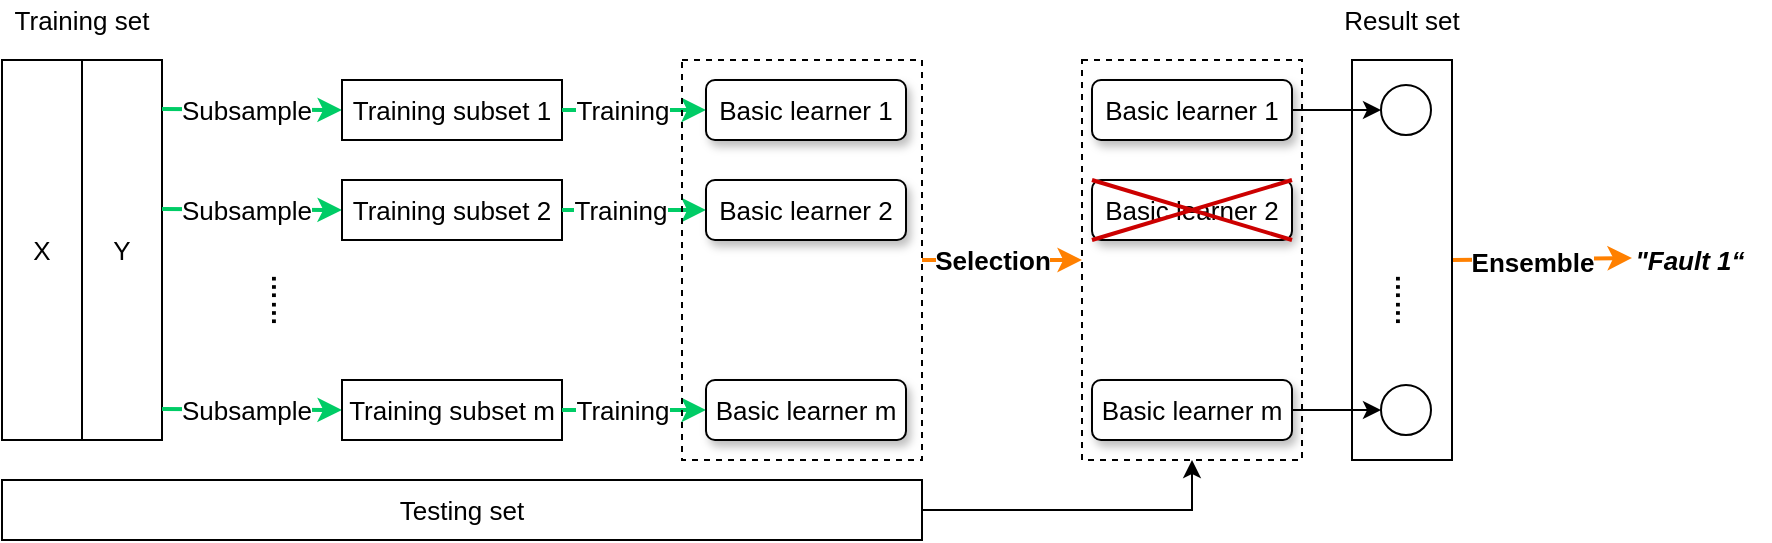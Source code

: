 <mxfile version="14.6.3" type="github">
  <diagram id="gDV3JUtJa1Z1yFQs2iVZ" name="Page-1">
    <mxGraphModel dx="1221" dy="579" grid="1" gridSize="10" guides="1" tooltips="1" connect="1" arrows="1" fold="1" page="1" pageScale="1" pageWidth="827" pageHeight="1169" math="0" shadow="0">
      <root>
        <mxCell id="0" />
        <mxCell id="1" parent="0" />
        <mxCell id="xXM20Fc9H08a8rNJvv0S-2" value="X" style="rounded=0;whiteSpace=wrap;html=1;fontSize=13;" vertex="1" parent="1">
          <mxGeometry x="80" y="70" width="40" height="190" as="geometry" />
        </mxCell>
        <mxCell id="xXM20Fc9H08a8rNJvv0S-3" value="Y" style="rounded=0;whiteSpace=wrap;html=1;fontSize=13;" vertex="1" parent="1">
          <mxGeometry x="120" y="70" width="40" height="190" as="geometry" />
        </mxCell>
        <mxCell id="xXM20Fc9H08a8rNJvv0S-7" value="" style="endArrow=classic;html=1;strokeColor=#00CC66;fontSize=13;strokeWidth=2;" edge="1" parent="1">
          <mxGeometry relative="1" as="geometry">
            <mxPoint x="160" y="94.5" as="sourcePoint" />
            <mxPoint x="250" y="95" as="targetPoint" />
          </mxGeometry>
        </mxCell>
        <mxCell id="xXM20Fc9H08a8rNJvv0S-8" value="Subsample" style="edgeLabel;resizable=0;html=1;align=center;verticalAlign=middle;fontSize=13;" connectable="0" vertex="1" parent="xXM20Fc9H08a8rNJvv0S-7">
          <mxGeometry relative="1" as="geometry">
            <mxPoint x="-3" as="offset" />
          </mxGeometry>
        </mxCell>
        <mxCell id="xXM20Fc9H08a8rNJvv0S-9" value="" style="endArrow=classic;html=1;strokeColor=#00CC66;fontSize=13;strokeWidth=2;" edge="1" parent="1">
          <mxGeometry relative="1" as="geometry">
            <mxPoint x="160" y="144.5" as="sourcePoint" />
            <mxPoint x="250" y="145" as="targetPoint" />
          </mxGeometry>
        </mxCell>
        <mxCell id="xXM20Fc9H08a8rNJvv0S-10" value="Subsample" style="edgeLabel;resizable=0;html=1;align=center;verticalAlign=middle;fontSize=13;" connectable="0" vertex="1" parent="xXM20Fc9H08a8rNJvv0S-9">
          <mxGeometry relative="1" as="geometry">
            <mxPoint x="-3" as="offset" />
          </mxGeometry>
        </mxCell>
        <mxCell id="xXM20Fc9H08a8rNJvv0S-14" value="&lt;b style=&quot;font-size: 13px;&quot;&gt;……&lt;/b&gt;" style="text;html=1;strokeColor=none;fillColor=none;align=center;verticalAlign=middle;whiteSpace=wrap;rounded=0;rotation=90;fontSize=13;" vertex="1" parent="1">
          <mxGeometry x="200" y="180" width="40" height="20" as="geometry" />
        </mxCell>
        <mxCell id="xXM20Fc9H08a8rNJvv0S-15" value="Training set" style="text;html=1;strokeColor=none;fillColor=none;align=center;verticalAlign=middle;whiteSpace=wrap;rounded=0;fontSize=13;" vertex="1" parent="1">
          <mxGeometry x="80" y="40" width="80" height="20" as="geometry" />
        </mxCell>
        <mxCell id="xXM20Fc9H08a8rNJvv0S-16" value="Training subset 1" style="rounded=0;whiteSpace=wrap;html=1;fontSize=13;" vertex="1" parent="1">
          <mxGeometry x="250" y="80" width="110" height="30" as="geometry" />
        </mxCell>
        <mxCell id="xXM20Fc9H08a8rNJvv0S-19" value="Training subset 2" style="rounded=0;whiteSpace=wrap;html=1;fontSize=13;" vertex="1" parent="1">
          <mxGeometry x="250" y="130" width="110" height="30" as="geometry" />
        </mxCell>
        <mxCell id="xXM20Fc9H08a8rNJvv0S-21" value="" style="endArrow=classic;html=1;entryX=0;entryY=0.5;entryDx=0;entryDy=0;strokeColor=#00CC66;fontSize=13;strokeWidth=2;" edge="1" parent="1" target="xXM20Fc9H08a8rNJvv0S-28">
          <mxGeometry relative="1" as="geometry">
            <mxPoint x="360" y="95" as="sourcePoint" />
            <mxPoint x="450" y="95" as="targetPoint" />
          </mxGeometry>
        </mxCell>
        <mxCell id="xXM20Fc9H08a8rNJvv0S-22" value="Training" style="edgeLabel;resizable=0;html=1;align=center;verticalAlign=middle;fontSize=13;" connectable="0" vertex="1" parent="xXM20Fc9H08a8rNJvv0S-21">
          <mxGeometry relative="1" as="geometry">
            <mxPoint x="-6" as="offset" />
          </mxGeometry>
        </mxCell>
        <mxCell id="xXM20Fc9H08a8rNJvv0S-24" value="" style="endArrow=classic;html=1;entryX=0;entryY=0.5;entryDx=0;entryDy=0;strokeColor=#00CC66;fontSize=13;strokeWidth=2;" edge="1" parent="1" target="xXM20Fc9H08a8rNJvv0S-29">
          <mxGeometry relative="1" as="geometry">
            <mxPoint x="360" y="145" as="sourcePoint" />
            <mxPoint x="450" y="145" as="targetPoint" />
          </mxGeometry>
        </mxCell>
        <mxCell id="xXM20Fc9H08a8rNJvv0S-25" value="Training" style="edgeLabel;resizable=0;html=1;align=center;verticalAlign=middle;fontSize=13;" connectable="0" vertex="1" parent="xXM20Fc9H08a8rNJvv0S-24">
          <mxGeometry relative="1" as="geometry">
            <mxPoint x="-7" as="offset" />
          </mxGeometry>
        </mxCell>
        <mxCell id="xXM20Fc9H08a8rNJvv0S-28" value="Basic learner 1" style="rounded=1;whiteSpace=wrap;html=1;shadow=1;fontSize=13;" vertex="1" parent="1">
          <mxGeometry x="432" y="80" width="100" height="30" as="geometry" />
        </mxCell>
        <mxCell id="xXM20Fc9H08a8rNJvv0S-29" value="Basic learner 2" style="rounded=1;whiteSpace=wrap;html=1;shadow=1;fontSize=13;" vertex="1" parent="1">
          <mxGeometry x="432" y="130" width="100" height="30" as="geometry" />
        </mxCell>
        <mxCell id="xXM20Fc9H08a8rNJvv0S-30" value="" style="endArrow=classic;html=1;strokeColor=#00CC66;fontSize=13;strokeWidth=2;" edge="1" parent="1">
          <mxGeometry relative="1" as="geometry">
            <mxPoint x="160" y="244.5" as="sourcePoint" />
            <mxPoint x="250" y="245" as="targetPoint" />
          </mxGeometry>
        </mxCell>
        <mxCell id="xXM20Fc9H08a8rNJvv0S-31" value="Subsample" style="edgeLabel;resizable=0;html=1;align=center;verticalAlign=middle;fontSize=13;" connectable="0" vertex="1" parent="xXM20Fc9H08a8rNJvv0S-30">
          <mxGeometry relative="1" as="geometry">
            <mxPoint x="-3" as="offset" />
          </mxGeometry>
        </mxCell>
        <mxCell id="xXM20Fc9H08a8rNJvv0S-32" value="Training subset m" style="rounded=0;whiteSpace=wrap;html=1;fontSize=13;" vertex="1" parent="1">
          <mxGeometry x="250" y="230" width="110" height="30" as="geometry" />
        </mxCell>
        <mxCell id="xXM20Fc9H08a8rNJvv0S-33" value="" style="endArrow=classic;html=1;entryX=0;entryY=0.5;entryDx=0;entryDy=0;strokeColor=#00CC66;fontSize=13;strokeWidth=2;" edge="1" parent="1" target="xXM20Fc9H08a8rNJvv0S-35">
          <mxGeometry relative="1" as="geometry">
            <mxPoint x="360" y="245" as="sourcePoint" />
            <mxPoint x="450" y="245" as="targetPoint" />
          </mxGeometry>
        </mxCell>
        <mxCell id="xXM20Fc9H08a8rNJvv0S-34" value="Training" style="edgeLabel;resizable=0;html=1;align=center;verticalAlign=middle;fontSize=13;" connectable="0" vertex="1" parent="xXM20Fc9H08a8rNJvv0S-33">
          <mxGeometry relative="1" as="geometry">
            <mxPoint x="-6" as="offset" />
          </mxGeometry>
        </mxCell>
        <mxCell id="xXM20Fc9H08a8rNJvv0S-35" value="Basic learner m" style="rounded=1;whiteSpace=wrap;html=1;shadow=1;fontSize=13;" vertex="1" parent="1">
          <mxGeometry x="432" y="230" width="100" height="30" as="geometry" />
        </mxCell>
        <mxCell id="xXM20Fc9H08a8rNJvv0S-47" style="edgeStyle=orthogonalEdgeStyle;rounded=0;orthogonalLoop=1;jettySize=auto;html=1;entryX=0.5;entryY=1;entryDx=0;entryDy=0;strokeColor=#000000;strokeWidth=1;fontSize=13;" edge="1" parent="1" source="xXM20Fc9H08a8rNJvv0S-36" target="xXM20Fc9H08a8rNJvv0S-46">
          <mxGeometry relative="1" as="geometry" />
        </mxCell>
        <mxCell id="xXM20Fc9H08a8rNJvv0S-36" value="Testing set" style="rounded=0;whiteSpace=wrap;html=1;shadow=0;fontSize=13;" vertex="1" parent="1">
          <mxGeometry x="80" y="280" width="460" height="30" as="geometry" />
        </mxCell>
        <mxCell id="xXM20Fc9H08a8rNJvv0S-37" value="Basic learner 1" style="rounded=1;whiteSpace=wrap;html=1;shadow=1;fontSize=13;" vertex="1" parent="1">
          <mxGeometry x="625" y="80" width="100" height="30" as="geometry" />
        </mxCell>
        <mxCell id="xXM20Fc9H08a8rNJvv0S-38" value="Basic learner 2" style="rounded=1;whiteSpace=wrap;html=1;shadow=1;fontSize=13;" vertex="1" parent="1">
          <mxGeometry x="625" y="130" width="100" height="30" as="geometry" />
        </mxCell>
        <mxCell id="xXM20Fc9H08a8rNJvv0S-39" value="Basic learner m" style="rounded=1;whiteSpace=wrap;html=1;shadow=1;fontSize=13;" vertex="1" parent="1">
          <mxGeometry x="625" y="230" width="100" height="30" as="geometry" />
        </mxCell>
        <mxCell id="xXM20Fc9H08a8rNJvv0S-40" value="" style="endArrow=none;html=1;exitX=0;exitY=1;exitDx=0;exitDy=0;entryX=1;entryY=0;entryDx=0;entryDy=0;strokeColor=#CC0000;strokeWidth=2;fontSize=13;" edge="1" parent="1" source="xXM20Fc9H08a8rNJvv0S-38" target="xXM20Fc9H08a8rNJvv0S-38">
          <mxGeometry width="50" height="50" relative="1" as="geometry">
            <mxPoint x="675" y="240" as="sourcePoint" />
            <mxPoint x="725" y="190" as="targetPoint" />
          </mxGeometry>
        </mxCell>
        <mxCell id="xXM20Fc9H08a8rNJvv0S-41" value="" style="endArrow=none;html=1;entryX=0;entryY=0;entryDx=0;entryDy=0;exitX=1;exitY=1;exitDx=0;exitDy=0;strokeColor=#CC0000;strokeWidth=2;fontSize=13;" edge="1" parent="1" source="xXM20Fc9H08a8rNJvv0S-38" target="xXM20Fc9H08a8rNJvv0S-38">
          <mxGeometry width="50" height="50" relative="1" as="geometry">
            <mxPoint x="635" y="220" as="sourcePoint" />
            <mxPoint x="685" y="170" as="targetPoint" />
          </mxGeometry>
        </mxCell>
        <mxCell id="xXM20Fc9H08a8rNJvv0S-42" value="" style="rounded=0;whiteSpace=wrap;html=1;shadow=0;fillColor=none;dashed=1;fontSize=13;" vertex="1" parent="1">
          <mxGeometry x="420" y="70" width="120" height="200" as="geometry" />
        </mxCell>
        <mxCell id="xXM20Fc9H08a8rNJvv0S-43" value="" style="endArrow=classic;html=1;strokeWidth=2;exitX=1;exitY=0.5;exitDx=0;exitDy=0;entryX=0;entryY=0.5;entryDx=0;entryDy=0;strokeColor=#FF8000;fontSize=13;" edge="1" parent="1" source="xXM20Fc9H08a8rNJvv0S-42" target="xXM20Fc9H08a8rNJvv0S-46">
          <mxGeometry relative="1" as="geometry">
            <mxPoint x="570" y="170" as="sourcePoint" />
            <mxPoint x="640" y="170" as="targetPoint" />
          </mxGeometry>
        </mxCell>
        <mxCell id="xXM20Fc9H08a8rNJvv0S-44" value="Selection" style="edgeLabel;resizable=0;html=1;align=center;verticalAlign=middle;fontSize=13;fontStyle=1" connectable="0" vertex="1" parent="xXM20Fc9H08a8rNJvv0S-43">
          <mxGeometry relative="1" as="geometry">
            <mxPoint x="-5" as="offset" />
          </mxGeometry>
        </mxCell>
        <mxCell id="xXM20Fc9H08a8rNJvv0S-46" value="" style="rounded=0;whiteSpace=wrap;html=1;shadow=0;fillColor=none;dashed=1;fontSize=13;" vertex="1" parent="1">
          <mxGeometry x="620" y="70" width="110" height="200" as="geometry" />
        </mxCell>
        <mxCell id="xXM20Fc9H08a8rNJvv0S-48" value="" style="ellipse;whiteSpace=wrap;html=1;aspect=fixed;shadow=0;fontSize=13;" vertex="1" parent="1">
          <mxGeometry x="769.5" y="82.5" width="25" height="25" as="geometry" />
        </mxCell>
        <mxCell id="xXM20Fc9H08a8rNJvv0S-49" value="" style="ellipse;whiteSpace=wrap;html=1;aspect=fixed;shadow=0;fontSize=13;" vertex="1" parent="1">
          <mxGeometry x="769.5" y="232.5" width="25" height="25" as="geometry" />
        </mxCell>
        <mxCell id="xXM20Fc9H08a8rNJvv0S-50" value="" style="endArrow=classic;html=1;strokeColor=#000000;strokeWidth=1;exitX=1;exitY=0.5;exitDx=0;exitDy=0;entryX=0;entryY=0.5;entryDx=0;entryDy=0;fontSize=13;" edge="1" parent="1" source="xXM20Fc9H08a8rNJvv0S-37" target="xXM20Fc9H08a8rNJvv0S-48">
          <mxGeometry width="50" height="50" relative="1" as="geometry">
            <mxPoint x="780" y="80" as="sourcePoint" />
            <mxPoint x="740" as="targetPoint" />
          </mxGeometry>
        </mxCell>
        <mxCell id="xXM20Fc9H08a8rNJvv0S-51" value="" style="endArrow=classic;html=1;strokeColor=#000000;strokeWidth=1;exitX=1;exitY=0.5;exitDx=0;exitDy=0;entryX=0;entryY=0.5;entryDx=0;entryDy=0;fontSize=13;" edge="1" parent="1" source="xXM20Fc9H08a8rNJvv0S-39" target="xXM20Fc9H08a8rNJvv0S-49">
          <mxGeometry width="50" height="50" relative="1" as="geometry">
            <mxPoint x="740" y="330" as="sourcePoint" />
            <mxPoint x="790" y="280" as="targetPoint" />
          </mxGeometry>
        </mxCell>
        <mxCell id="xXM20Fc9H08a8rNJvv0S-53" value="&lt;b style=&quot;font-size: 13px;&quot;&gt;……&lt;/b&gt;" style="text;html=1;strokeColor=none;fillColor=none;align=center;verticalAlign=middle;whiteSpace=wrap;rounded=0;rotation=90;fontSize=13;" vertex="1" parent="1">
          <mxGeometry x="762" y="180" width="40" height="20" as="geometry" />
        </mxCell>
        <mxCell id="xXM20Fc9H08a8rNJvv0S-55" value="Result set" style="text;html=1;strokeColor=none;fillColor=none;align=center;verticalAlign=middle;whiteSpace=wrap;rounded=0;fontSize=13;" vertex="1" parent="1">
          <mxGeometry x="740" y="40" width="80" height="20" as="geometry" />
        </mxCell>
        <mxCell id="xXM20Fc9H08a8rNJvv0S-56" value="" style="endArrow=classic;html=1;strokeWidth=2;exitX=1;exitY=0.5;exitDx=0;exitDy=0;strokeColor=#FF8000;fontSize=13;" edge="1" parent="1" source="xXM20Fc9H08a8rNJvv0S-59">
          <mxGeometry relative="1" as="geometry">
            <mxPoint x="815" y="169.41" as="sourcePoint" />
            <mxPoint x="895" y="169" as="targetPoint" />
          </mxGeometry>
        </mxCell>
        <mxCell id="xXM20Fc9H08a8rNJvv0S-57" value="Ensemble" style="edgeLabel;resizable=0;html=1;align=center;verticalAlign=middle;fontSize=13;fontStyle=1" connectable="0" vertex="1" parent="xXM20Fc9H08a8rNJvv0S-56">
          <mxGeometry relative="1" as="geometry">
            <mxPoint x="-5" y="1" as="offset" />
          </mxGeometry>
        </mxCell>
        <mxCell id="xXM20Fc9H08a8rNJvv0S-59" value="" style="rounded=0;whiteSpace=wrap;html=1;shadow=0;fillColor=none;fontSize=13;" vertex="1" parent="1">
          <mxGeometry x="755" y="70" width="50" height="200" as="geometry" />
        </mxCell>
        <mxCell id="xXM20Fc9H08a8rNJvv0S-60" value="&lt;b style=&quot;font-size: 13px;&quot;&gt;&lt;i style=&quot;font-size: 13px;&quot;&gt;&lt;font style=&quot;font-size: 13px;&quot;&gt;&quot;Fault 1“&lt;/font&gt;&lt;/i&gt;&lt;/b&gt;" style="text;html=1;strokeColor=none;fillColor=none;align=center;verticalAlign=middle;whiteSpace=wrap;rounded=0;fontSize=13;" vertex="1" parent="1">
          <mxGeometry x="884" y="160" width="80" height="20" as="geometry" />
        </mxCell>
      </root>
    </mxGraphModel>
  </diagram>
</mxfile>
